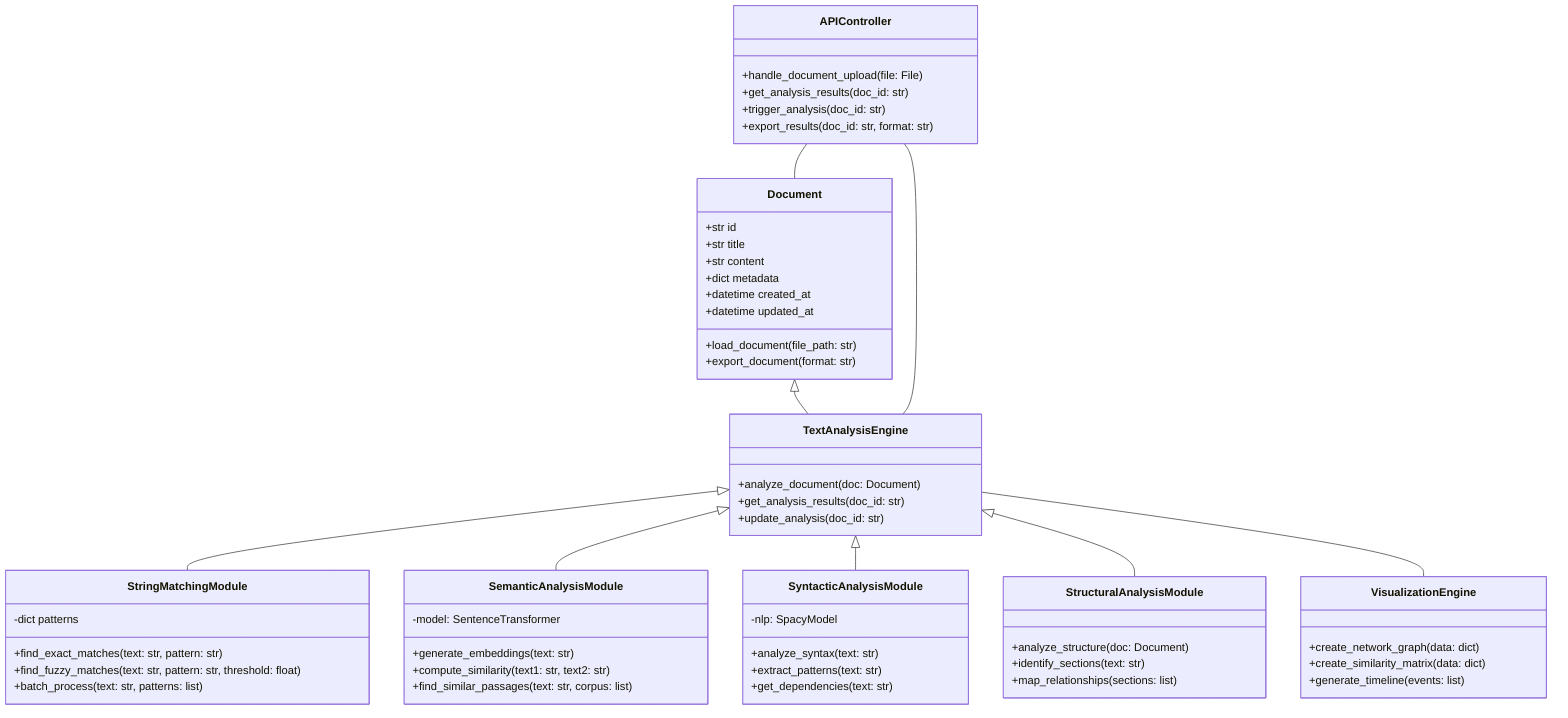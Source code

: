 classDiagram
    class Document {
        +str id
        +str title
        +str content
        +dict metadata
        +datetime created_at
        +datetime updated_at
        +load_document(file_path: str)
        +export_document(format: str)
    }

    class TextAnalysisEngine {
        +analyze_document(doc: Document)
        +get_analysis_results(doc_id: str)
        +update_analysis(doc_id: str)
    }

    class StringMatchingModule {
        -dict patterns
        +find_exact_matches(text: str, pattern: str)
        +find_fuzzy_matches(text: str, pattern: str, threshold: float)
        +batch_process(text: str, patterns: list)
    }

    class SemanticAnalysisModule {
        -model: SentenceTransformer
        +generate_embeddings(text: str)
        +compute_similarity(text1: str, text2: str)
        +find_similar_passages(text: str, corpus: list)
    }

    class SyntacticAnalysisModule {
        -nlp: SpacyModel
        +analyze_syntax(text: str)
        +extract_patterns(text: str)
        +get_dependencies(text: str)
    }

    class StructuralAnalysisModule {
        +analyze_structure(doc: Document)
        +identify_sections(text: str)
        +map_relationships(sections: list)
    }

    class VisualizationEngine {
        +create_network_graph(data: dict)
        +create_similarity_matrix(data: dict)
        +generate_timeline(events: list)
    }

    class APIController {
        +handle_document_upload(file: File)
        +get_analysis_results(doc_id: str)
        +trigger_analysis(doc_id: str)
        +export_results(doc_id: str, format: str)
    }

    Document <|-- TextAnalysisEngine
    TextAnalysisEngine <|-- StringMatchingModule
    TextAnalysisEngine <|-- SemanticAnalysisModule
    TextAnalysisEngine <|-- SyntacticAnalysisModule
    TextAnalysisEngine <|-- StructuralAnalysisModule
    TextAnalysisEngine -- VisualizationEngine
    APIController -- TextAnalysisEngine
    APIController -- Document